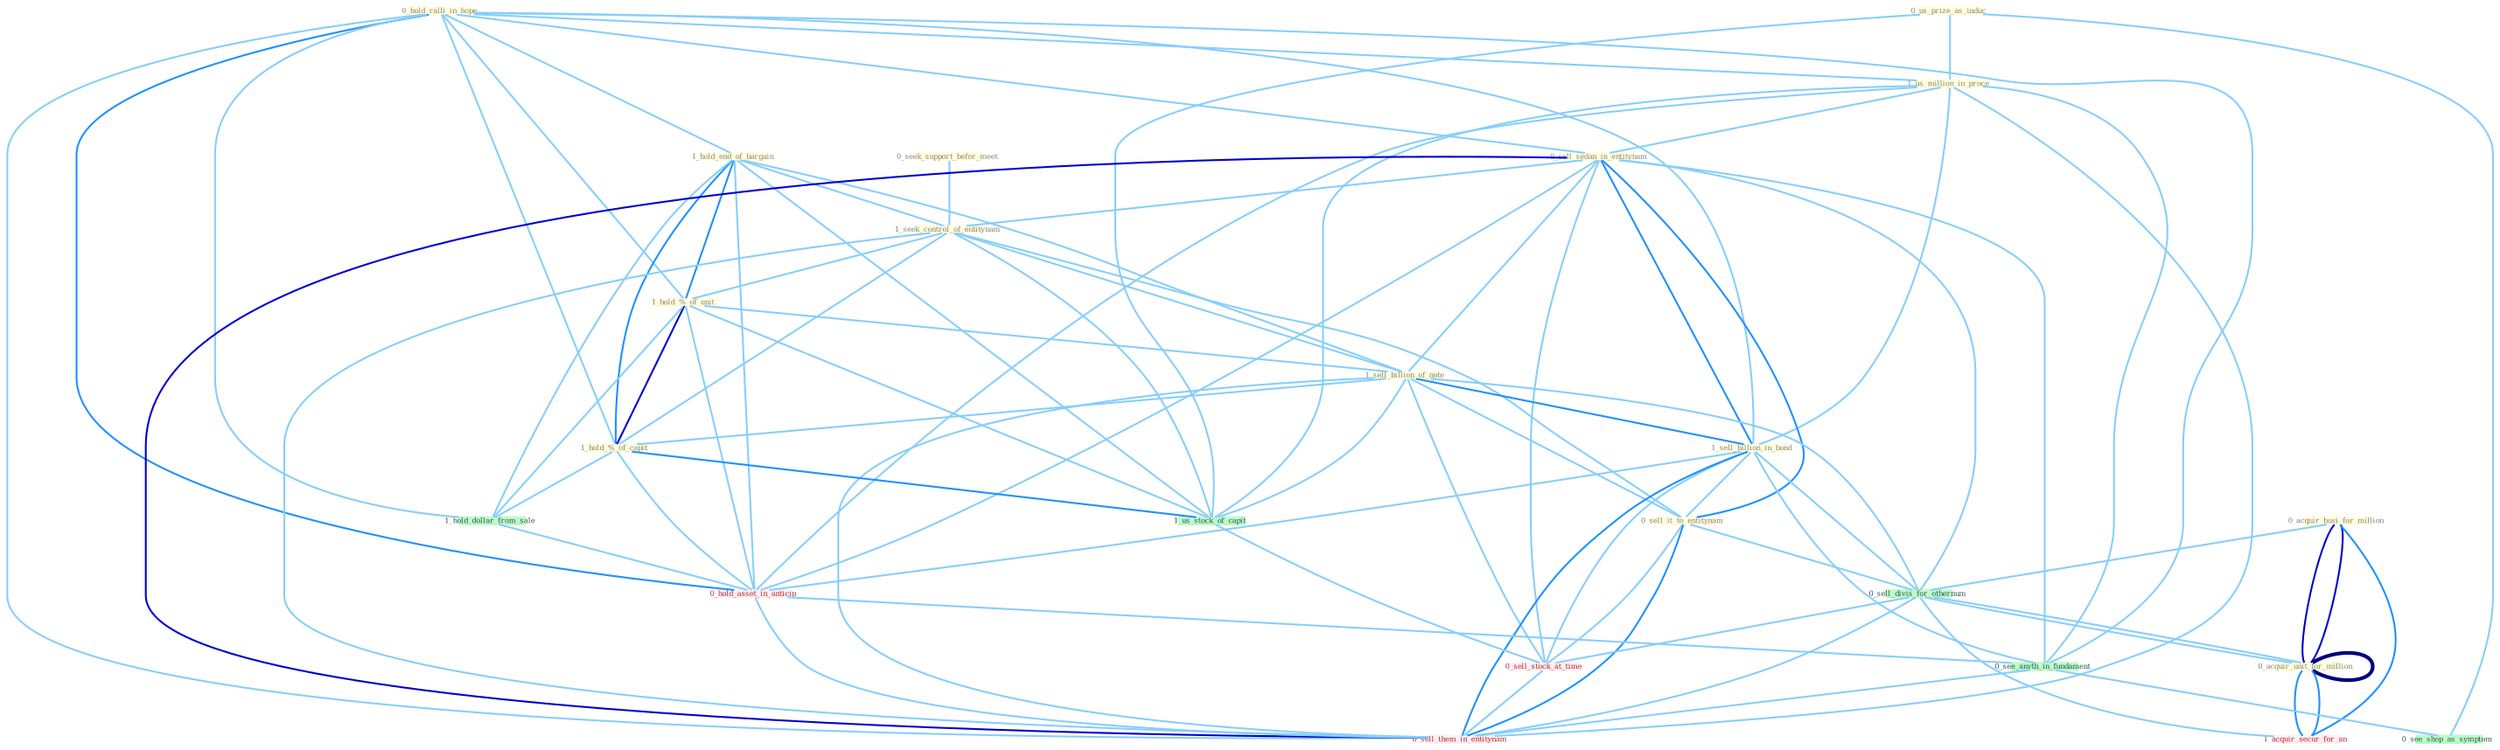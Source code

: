 Graph G{ 
    node
    [shape=polygon,style=filled,width=.5,height=.06,color="#BDFCC9",fixedsize=true,fontsize=4,
    fontcolor="#2f4f4f"];
    {node
    [color="#ffffe0", fontcolor="#8b7d6b"] "0_hold_ralli_in_hope " "0_us_prize_as_induc " "1_us_million_in_proce " "0_acquir_busi_for_million " "1_hold_end_of_bargain " "0_seek_support_befor_meet " "0_sell_sedan_in_entitynam " "0_acquir_unit_for_million " "1_seek_control_of_entitynam " "1_hold_%_of_unit " "1_sell_billion_of_note " "1_hold_%_of_capit " "1_sell_billion_in_bond " "0_sell_it_to_entitynam "}
{node [color="#fff0f5", fontcolor="#b22222"] "1_acquir_secur_for_an " "0_hold_asset_in_anticip " "0_sell_stock_at_time " "0_sell_them_in_entitynam "}
edge [color="#B0E2FF"];

	"0_hold_ralli_in_hope " -- "1_us_million_in_proce " [w="1", color="#87cefa" ];
	"0_hold_ralli_in_hope " -- "1_hold_end_of_bargain " [w="1", color="#87cefa" ];
	"0_hold_ralli_in_hope " -- "0_sell_sedan_in_entitynam " [w="1", color="#87cefa" ];
	"0_hold_ralli_in_hope " -- "1_hold_%_of_unit " [w="1", color="#87cefa" ];
	"0_hold_ralli_in_hope " -- "1_hold_%_of_capit " [w="1", color="#87cefa" ];
	"0_hold_ralli_in_hope " -- "1_sell_billion_in_bond " [w="1", color="#87cefa" ];
	"0_hold_ralli_in_hope " -- "1_hold_dollar_from_sale " [w="1", color="#87cefa" ];
	"0_hold_ralli_in_hope " -- "0_hold_asset_in_anticip " [w="2", color="#1e90ff" , len=0.8];
	"0_hold_ralli_in_hope " -- "0_see_anyth_in_fundament " [w="1", color="#87cefa" ];
	"0_hold_ralli_in_hope " -- "0_sell_them_in_entitynam " [w="1", color="#87cefa" ];
	"0_us_prize_as_induc " -- "1_us_million_in_proce " [w="1", color="#87cefa" ];
	"0_us_prize_as_induc " -- "1_us_stock_of_capit " [w="1", color="#87cefa" ];
	"0_us_prize_as_induc " -- "0_see_shop_as_symptom " [w="1", color="#87cefa" ];
	"1_us_million_in_proce " -- "0_sell_sedan_in_entitynam " [w="1", color="#87cefa" ];
	"1_us_million_in_proce " -- "1_sell_billion_in_bond " [w="1", color="#87cefa" ];
	"1_us_million_in_proce " -- "1_us_stock_of_capit " [w="1", color="#87cefa" ];
	"1_us_million_in_proce " -- "0_hold_asset_in_anticip " [w="1", color="#87cefa" ];
	"1_us_million_in_proce " -- "0_see_anyth_in_fundament " [w="1", color="#87cefa" ];
	"1_us_million_in_proce " -- "0_sell_them_in_entitynam " [w="1", color="#87cefa" ];
	"0_acquir_busi_for_million " -- "0_acquir_unit_for_million " [w="3", color="#0000cd" , len=0.6];
	"0_acquir_busi_for_million " -- "0_sell_divis_for_othernum " [w="1", color="#87cefa" ];
	"0_acquir_busi_for_million " -- "1_acquir_secur_for_an " [w="2", color="#1e90ff" , len=0.8];
	"0_acquir_busi_for_million " -- "0_acquir_unit_for_million " [w="3", color="#0000cd" , len=0.6];
	"1_hold_end_of_bargain " -- "1_seek_control_of_entitynam " [w="1", color="#87cefa" ];
	"1_hold_end_of_bargain " -- "1_hold_%_of_unit " [w="2", color="#1e90ff" , len=0.8];
	"1_hold_end_of_bargain " -- "1_sell_billion_of_note " [w="1", color="#87cefa" ];
	"1_hold_end_of_bargain " -- "1_hold_%_of_capit " [w="2", color="#1e90ff" , len=0.8];
	"1_hold_end_of_bargain " -- "1_us_stock_of_capit " [w="1", color="#87cefa" ];
	"1_hold_end_of_bargain " -- "1_hold_dollar_from_sale " [w="1", color="#87cefa" ];
	"1_hold_end_of_bargain " -- "0_hold_asset_in_anticip " [w="1", color="#87cefa" ];
	"0_seek_support_befor_meet " -- "1_seek_control_of_entitynam " [w="1", color="#87cefa" ];
	"0_sell_sedan_in_entitynam " -- "1_seek_control_of_entitynam " [w="1", color="#87cefa" ];
	"0_sell_sedan_in_entitynam " -- "1_sell_billion_of_note " [w="1", color="#87cefa" ];
	"0_sell_sedan_in_entitynam " -- "1_sell_billion_in_bond " [w="2", color="#1e90ff" , len=0.8];
	"0_sell_sedan_in_entitynam " -- "0_sell_it_to_entitynam " [w="2", color="#1e90ff" , len=0.8];
	"0_sell_sedan_in_entitynam " -- "0_sell_divis_for_othernum " [w="1", color="#87cefa" ];
	"0_sell_sedan_in_entitynam " -- "0_hold_asset_in_anticip " [w="1", color="#87cefa" ];
	"0_sell_sedan_in_entitynam " -- "0_sell_stock_at_time " [w="1", color="#87cefa" ];
	"0_sell_sedan_in_entitynam " -- "0_see_anyth_in_fundament " [w="1", color="#87cefa" ];
	"0_sell_sedan_in_entitynam " -- "0_sell_them_in_entitynam " [w="3", color="#0000cd" , len=0.6];
	"0_acquir_unit_for_million " -- "0_sell_divis_for_othernum " [w="1", color="#87cefa" ];
	"0_acquir_unit_for_million " -- "1_acquir_secur_for_an " [w="2", color="#1e90ff" , len=0.8];
	"0_acquir_unit_for_million " -- "0_acquir_unit_for_million " [w="4", style=bold, color="#000080", len=0.4];
	"1_seek_control_of_entitynam " -- "1_hold_%_of_unit " [w="1", color="#87cefa" ];
	"1_seek_control_of_entitynam " -- "1_sell_billion_of_note " [w="1", color="#87cefa" ];
	"1_seek_control_of_entitynam " -- "1_hold_%_of_capit " [w="1", color="#87cefa" ];
	"1_seek_control_of_entitynam " -- "0_sell_it_to_entitynam " [w="1", color="#87cefa" ];
	"1_seek_control_of_entitynam " -- "1_us_stock_of_capit " [w="1", color="#87cefa" ];
	"1_seek_control_of_entitynam " -- "0_sell_them_in_entitynam " [w="1", color="#87cefa" ];
	"1_hold_%_of_unit " -- "1_sell_billion_of_note " [w="1", color="#87cefa" ];
	"1_hold_%_of_unit " -- "1_hold_%_of_capit " [w="3", color="#0000cd" , len=0.6];
	"1_hold_%_of_unit " -- "1_us_stock_of_capit " [w="1", color="#87cefa" ];
	"1_hold_%_of_unit " -- "1_hold_dollar_from_sale " [w="1", color="#87cefa" ];
	"1_hold_%_of_unit " -- "0_hold_asset_in_anticip " [w="1", color="#87cefa" ];
	"1_sell_billion_of_note " -- "1_hold_%_of_capit " [w="1", color="#87cefa" ];
	"1_sell_billion_of_note " -- "1_sell_billion_in_bond " [w="2", color="#1e90ff" , len=0.8];
	"1_sell_billion_of_note " -- "0_sell_it_to_entitynam " [w="1", color="#87cefa" ];
	"1_sell_billion_of_note " -- "0_sell_divis_for_othernum " [w="1", color="#87cefa" ];
	"1_sell_billion_of_note " -- "1_us_stock_of_capit " [w="1", color="#87cefa" ];
	"1_sell_billion_of_note " -- "0_sell_stock_at_time " [w="1", color="#87cefa" ];
	"1_sell_billion_of_note " -- "0_sell_them_in_entitynam " [w="1", color="#87cefa" ];
	"1_hold_%_of_capit " -- "1_us_stock_of_capit " [w="2", color="#1e90ff" , len=0.8];
	"1_hold_%_of_capit " -- "1_hold_dollar_from_sale " [w="1", color="#87cefa" ];
	"1_hold_%_of_capit " -- "0_hold_asset_in_anticip " [w="1", color="#87cefa" ];
	"1_sell_billion_in_bond " -- "0_sell_it_to_entitynam " [w="1", color="#87cefa" ];
	"1_sell_billion_in_bond " -- "0_sell_divis_for_othernum " [w="1", color="#87cefa" ];
	"1_sell_billion_in_bond " -- "0_hold_asset_in_anticip " [w="1", color="#87cefa" ];
	"1_sell_billion_in_bond " -- "0_sell_stock_at_time " [w="1", color="#87cefa" ];
	"1_sell_billion_in_bond " -- "0_see_anyth_in_fundament " [w="1", color="#87cefa" ];
	"1_sell_billion_in_bond " -- "0_sell_them_in_entitynam " [w="2", color="#1e90ff" , len=0.8];
	"0_sell_it_to_entitynam " -- "0_sell_divis_for_othernum " [w="1", color="#87cefa" ];
	"0_sell_it_to_entitynam " -- "0_sell_stock_at_time " [w="1", color="#87cefa" ];
	"0_sell_it_to_entitynam " -- "0_sell_them_in_entitynam " [w="2", color="#1e90ff" , len=0.8];
	"0_sell_divis_for_othernum " -- "1_acquir_secur_for_an " [w="1", color="#87cefa" ];
	"0_sell_divis_for_othernum " -- "0_sell_stock_at_time " [w="1", color="#87cefa" ];
	"0_sell_divis_for_othernum " -- "0_acquir_unit_for_million " [w="1", color="#87cefa" ];
	"0_sell_divis_for_othernum " -- "0_sell_them_in_entitynam " [w="1", color="#87cefa" ];
	"1_acquir_secur_for_an " -- "0_acquir_unit_for_million " [w="2", color="#1e90ff" , len=0.8];
	"1_us_stock_of_capit " -- "0_sell_stock_at_time " [w="1", color="#87cefa" ];
	"1_hold_dollar_from_sale " -- "0_hold_asset_in_anticip " [w="1", color="#87cefa" ];
	"0_hold_asset_in_anticip " -- "0_see_anyth_in_fundament " [w="1", color="#87cefa" ];
	"0_hold_asset_in_anticip " -- "0_sell_them_in_entitynam " [w="1", color="#87cefa" ];
	"0_sell_stock_at_time " -- "0_sell_them_in_entitynam " [w="1", color="#87cefa" ];
	"0_see_anyth_in_fundament " -- "0_see_shop_as_symptom " [w="1", color="#87cefa" ];
	"0_see_anyth_in_fundament " -- "0_sell_them_in_entitynam " [w="1", color="#87cefa" ];
}